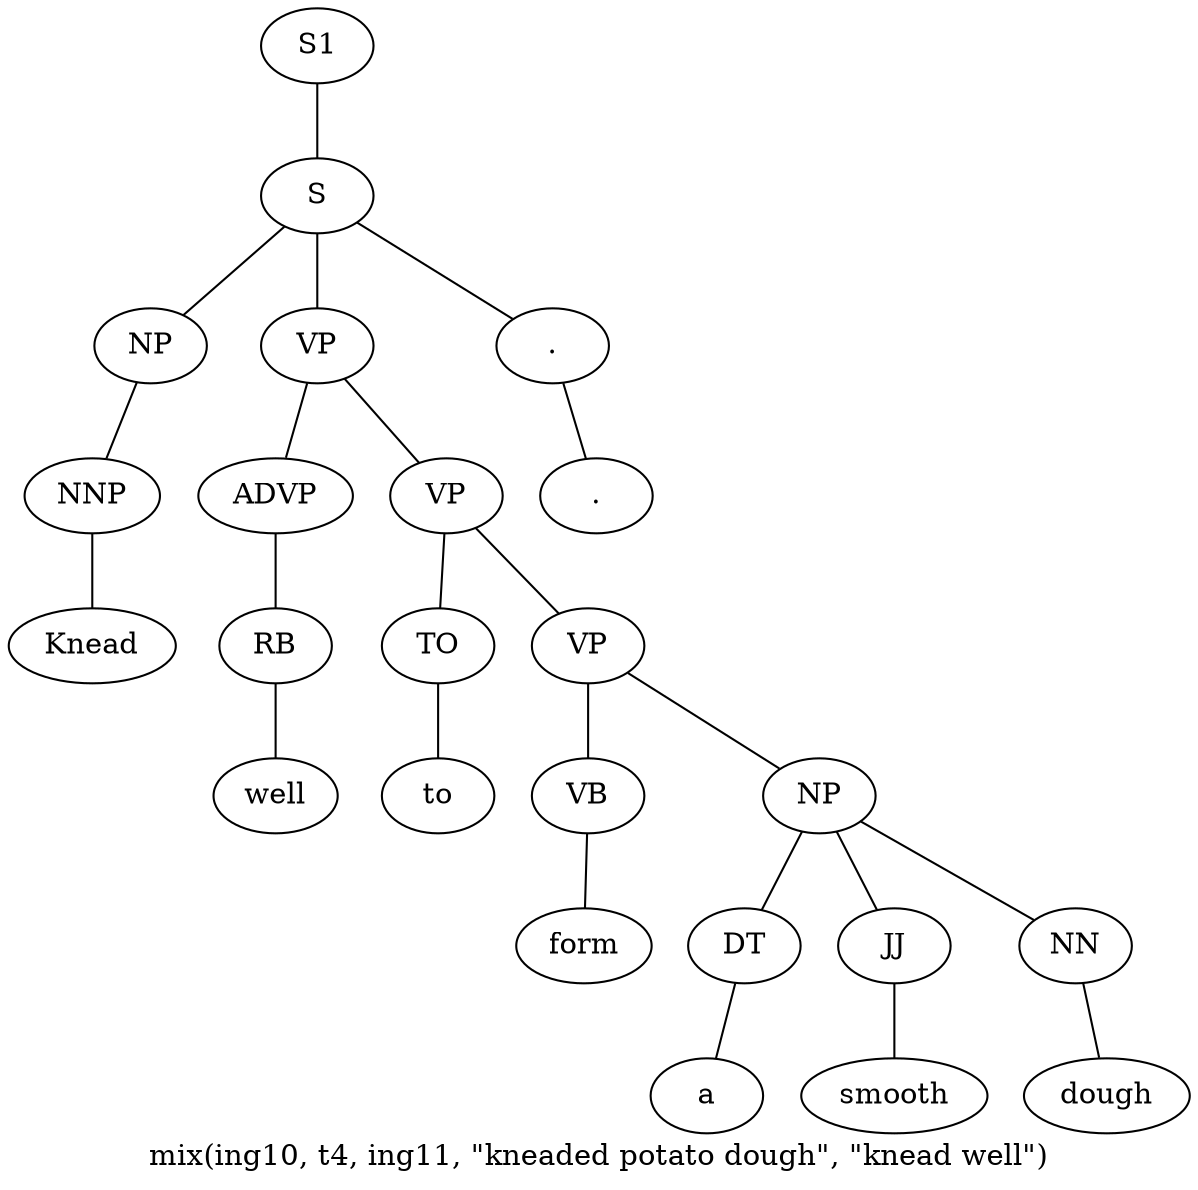 graph SyntaxGraph {
	label = "mix(ing10, t4, ing11, \"kneaded potato dough\", \"knead well\")";
	Node0 [label="S1"];
	Node1 [label="S"];
	Node2 [label="NP"];
	Node3 [label="NNP"];
	Node4 [label="Knead"];
	Node5 [label="VP"];
	Node6 [label="ADVP"];
	Node7 [label="RB"];
	Node8 [label="well"];
	Node9 [label="VP"];
	Node10 [label="TO"];
	Node11 [label="to"];
	Node12 [label="VP"];
	Node13 [label="VB"];
	Node14 [label="form"];
	Node15 [label="NP"];
	Node16 [label="DT"];
	Node17 [label="a"];
	Node18 [label="JJ"];
	Node19 [label="smooth"];
	Node20 [label="NN"];
	Node21 [label="dough"];
	Node22 [label="."];
	Node23 [label="."];

	Node0 -- Node1;
	Node1 -- Node2;
	Node1 -- Node5;
	Node1 -- Node22;
	Node2 -- Node3;
	Node3 -- Node4;
	Node5 -- Node6;
	Node5 -- Node9;
	Node6 -- Node7;
	Node7 -- Node8;
	Node9 -- Node10;
	Node9 -- Node12;
	Node10 -- Node11;
	Node12 -- Node13;
	Node12 -- Node15;
	Node13 -- Node14;
	Node15 -- Node16;
	Node15 -- Node18;
	Node15 -- Node20;
	Node16 -- Node17;
	Node18 -- Node19;
	Node20 -- Node21;
	Node22 -- Node23;
}
